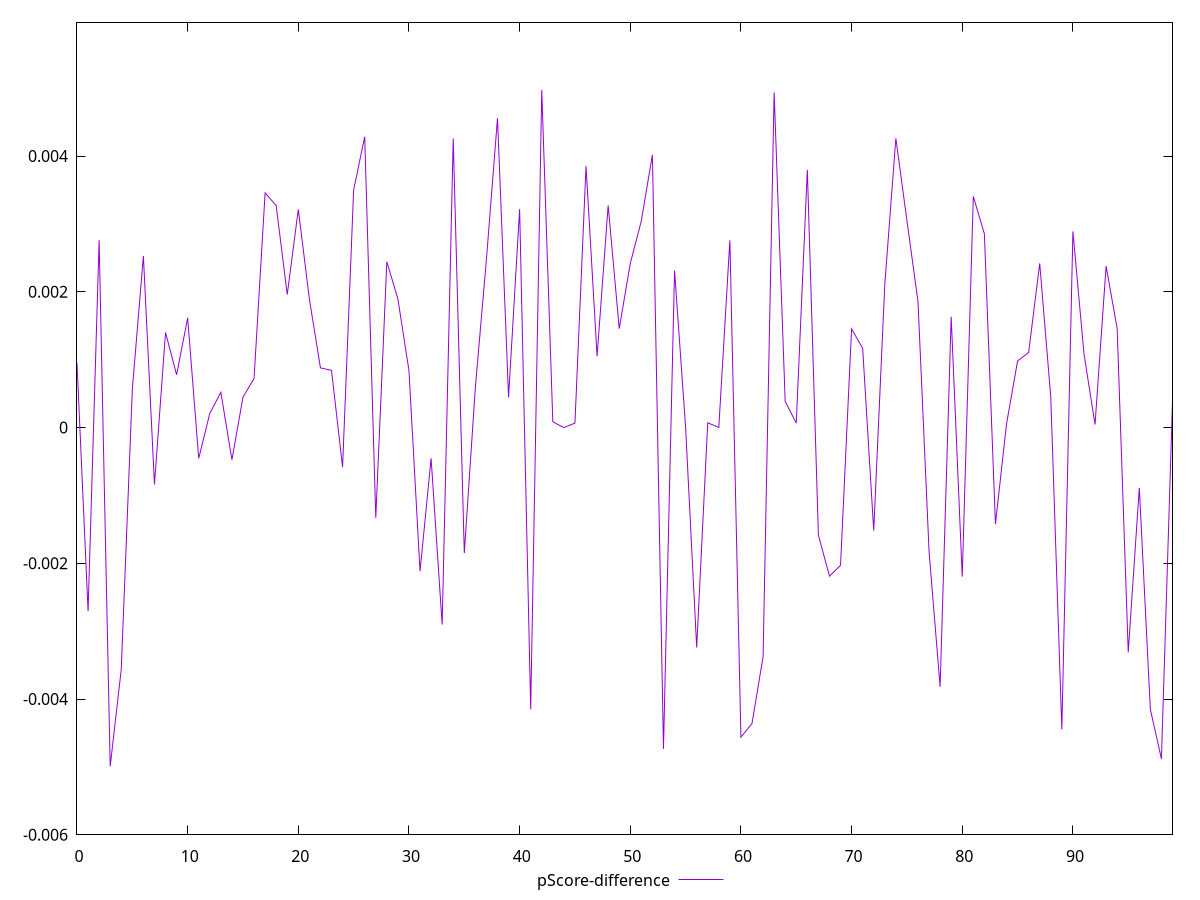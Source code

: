 reset

$pScoreDifference <<EOF
0 0.0009487016971745921
1 -0.0027052582659002813
2 0.0027592710646078353
3 -0.004991033771102514
4 -0.003561626260749337
5 0.0005635326913108751
6 0.002528294541742932
7 -0.0008395427554048589
8 0.0014002027947693872
9 0.0007775367266753073
10 0.0016159062976963765
11 -0.0004540970341134123
12 0.00020781305703750086
13 0.0005187095600735492
14 -0.0004751386977934896
15 0.00044734997170362695
16 0.0007239657682173162
17 0.003457365667129453
18 0.003270012150643188
19 0.001959357681677154
20 0.003214111205498804
21 0.0018930710365888115
22 0.0008789514385115771
23 0.0008425358206088918
24 -0.0005833042251648934
25 0.0035003397379669374
26 0.004285781270029496
27 -0.0013295946020026594
28 0.0024438457837084662
29 0.0018930710365888115
30 0.0008389218610768481
31 -0.002116592646380644
32 -0.0004540970341134123
33 -0.0029024983462306135
34 0.004261184533690732
35 -0.0018489367648921642
36 0.0005923534940405206
37 0.0024764147886708193
38 0.004557918511595491
39 0.00044716992051963
40 0.0032181249770523723
41 -0.004149878858639202
42 0.004971283637653125
43 0.00008371955982244828
44 -6.619511143668433e-7
45 0.00006573205053955755
46 0.003851462106107928
47 0.0010508096469355466
48 0.0032720304670092876
49 0.0014569011001699383
50 0.0024175695332301628
51 0.003046595377598077
52 0.004018873469909598
53 -0.004734917873613215
54 0.0023143613543578807
55 0.0000011015981254969276
56 -0.003241575657858403
57 0.00006981162293984156
58 0.0000014460596534180553
59 0.0027592710646078353
60 -0.00456265968370472
61 -0.004360183730096825
62 -0.0033772422375939193
63 0.00493726616220716
64 0.00038201028398449945
65 0.00006646135510668394
66 0.0037965164705555665
67 -0.0015833161156431907
68 -0.002189524135544095
69 -0.0020303055034082695
70 0.0014543349736288458
71 0.0011672281747239777
72 -0.0015182571306197878
73 0.002107627265740014
74 0.004261184533690732
75 0.0030500336906185144
76 0.0018590317764357045
77 -0.0018236693001290605
78 -0.0038190565524125943
79 0.0016335825564520526
80 -0.0021963213855580033
81 0.003405201074221393
82 0.002854922078008894
83 -0.001421504190300918
84 0.000051750017776575064
85 0.0009810977862181967
86 0.0011061048208772517
87 0.0024175695332301628
88 0.00044716992051963
89 -0.004446897006175492
90 0.002891056957749827
91 0.0010873431925795263
92 0.00004462555331841145
93 0.0023781836471392093
94 0.0014569011001699383
95 -0.0033122567754337306
96 -0.0008882429338101707
97 -0.004152982899525995
98 -0.004881700052932463
99 0.00038201028398449945
EOF

set key outside below
set xrange [0:99]
set yrange [-0.005991033771102514:0.005971283637653125]
set trange [-0.005991033771102514:0.005971283637653125]
set terminal svg size 640, 500 enhanced background rgb 'white'
set output "reports/report_00028_2021-02-24T12-49-42.674Z/estimated-input-latency/samples/music/pScore-difference/values.svg"

plot $pScoreDifference title "pScore-difference" with line

reset

